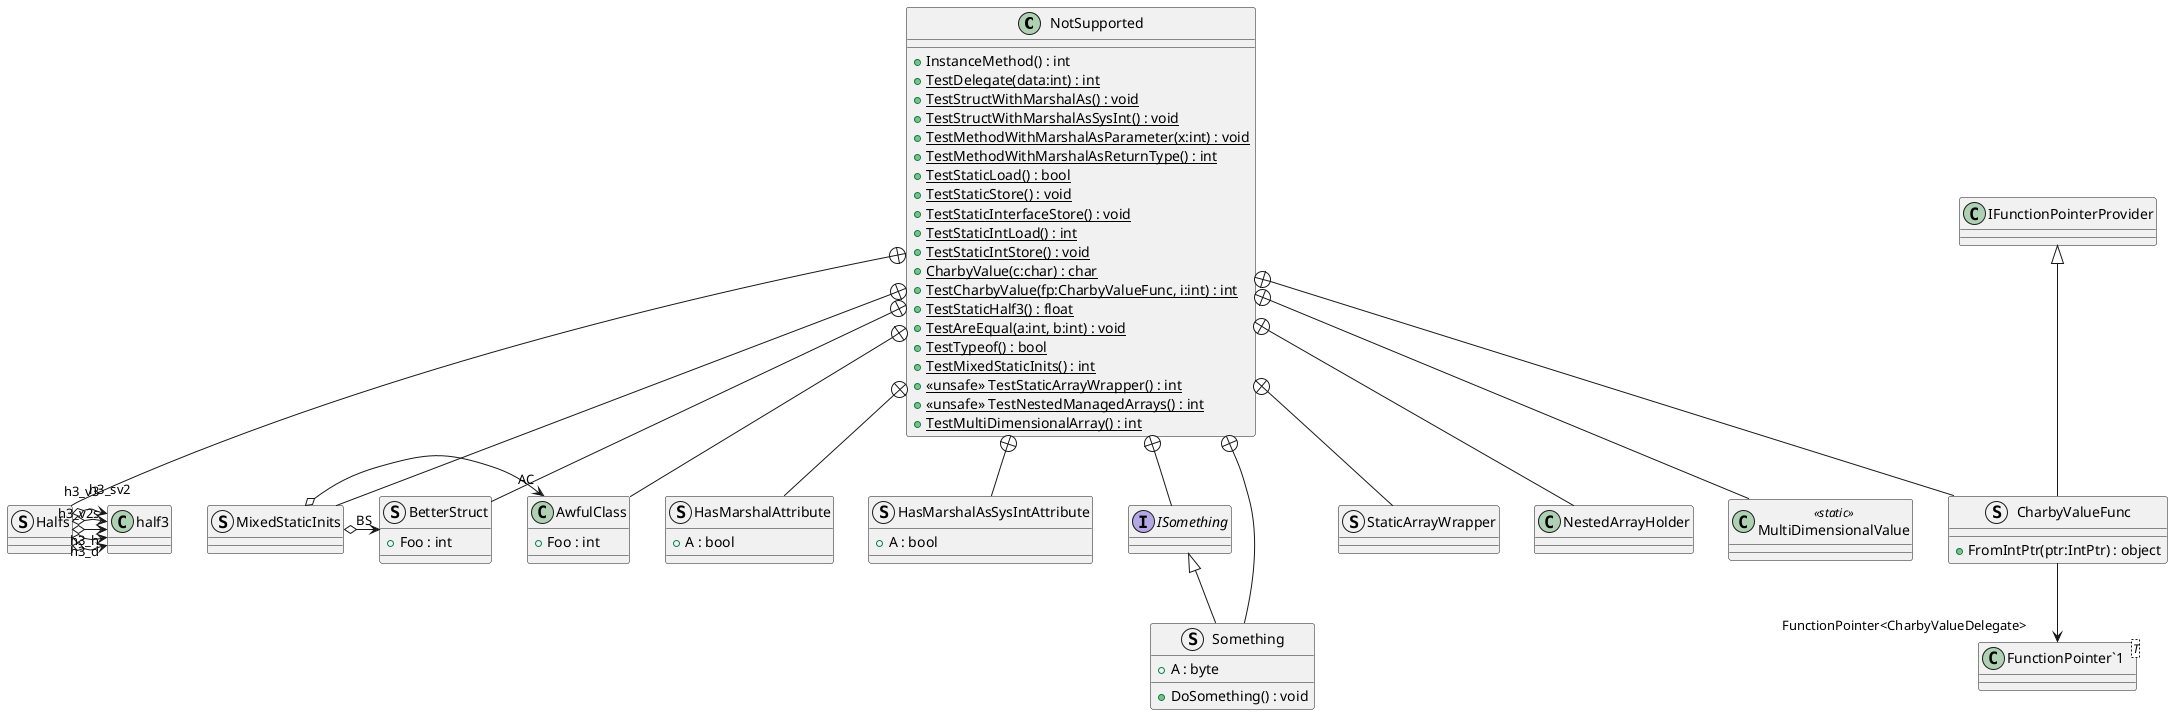 @startuml
class NotSupported {
    + InstanceMethod() : int
    + {static} TestDelegate(data:int) : int
    + {static} TestStructWithMarshalAs() : void
    + {static} TestStructWithMarshalAsSysInt() : void
    + {static} TestMethodWithMarshalAsParameter(x:int) : void
    + {static} TestMethodWithMarshalAsReturnType() : int
    + {static} TestStaticLoad() : bool
    + {static} TestStaticStore() : void
    + {static} TestStaticInterfaceStore() : void
    + {static} TestStaticIntLoad() : int
    + {static} TestStaticIntStore() : void
    + {static} CharbyValue(c:char) : char
    + {static} TestCharbyValue(fp:CharbyValueFunc, i:int) : int
    + {static} TestStaticHalf3() : float
    + {static} TestAreEqual(a:int, b:int) : void
    + {static} TestTypeof() : bool
    + {static} TestMixedStaticInits() : int
    + <<unsafe>> {static} TestStaticArrayWrapper() : int
    + <<unsafe>> {static} TestNestedManagedArrays() : int
    + {static} TestMultiDimensionalArray() : int
}
struct HasMarshalAttribute {
    + A : bool
}
struct HasMarshalAsSysIntAttribute {
    + A : bool
}
interface ISomething {
}
struct Something {
    + A : byte
    + DoSomething() : void
}
struct CharbyValueFunc {
    + FromIntPtr(ptr:IntPtr) : object
}
struct Halfs {
}
class AwfulClass {
    + Foo : int
}
struct BetterStruct {
    + Foo : int
}
struct MixedStaticInits {
}
struct StaticArrayWrapper {
}
class NestedArrayHolder {
}
class MultiDimensionalValue <<static>> {
}
class "FunctionPointer`1"<T> {
}
NotSupported +-- HasMarshalAttribute
NotSupported +-- HasMarshalAsSysIntAttribute
NotSupported +-- ISomething
NotSupported +-- Something
ISomething <|-- Something
NotSupported +-- CharbyValueFunc
IFunctionPointerProvider <|-- CharbyValueFunc
CharbyValueFunc --> "FunctionPointer<CharbyValueDelegate>" "FunctionPointer`1"
NotSupported +-- Halfs
Halfs o-> "h3_h" half3
Halfs o-> "h3_d" half3
Halfs o-> "h3_v2s" half3
Halfs o-> "h3_sv2" half3
Halfs o-> "h3_v3" half3
NotSupported +-- AwfulClass
NotSupported +-- BetterStruct
NotSupported +-- MixedStaticInits
MixedStaticInits o-> "AC" AwfulClass
MixedStaticInits o-> "BS" BetterStruct
NotSupported +-- StaticArrayWrapper
NotSupported +-- NestedArrayHolder
NotSupported +-- MultiDimensionalValue
@enduml
